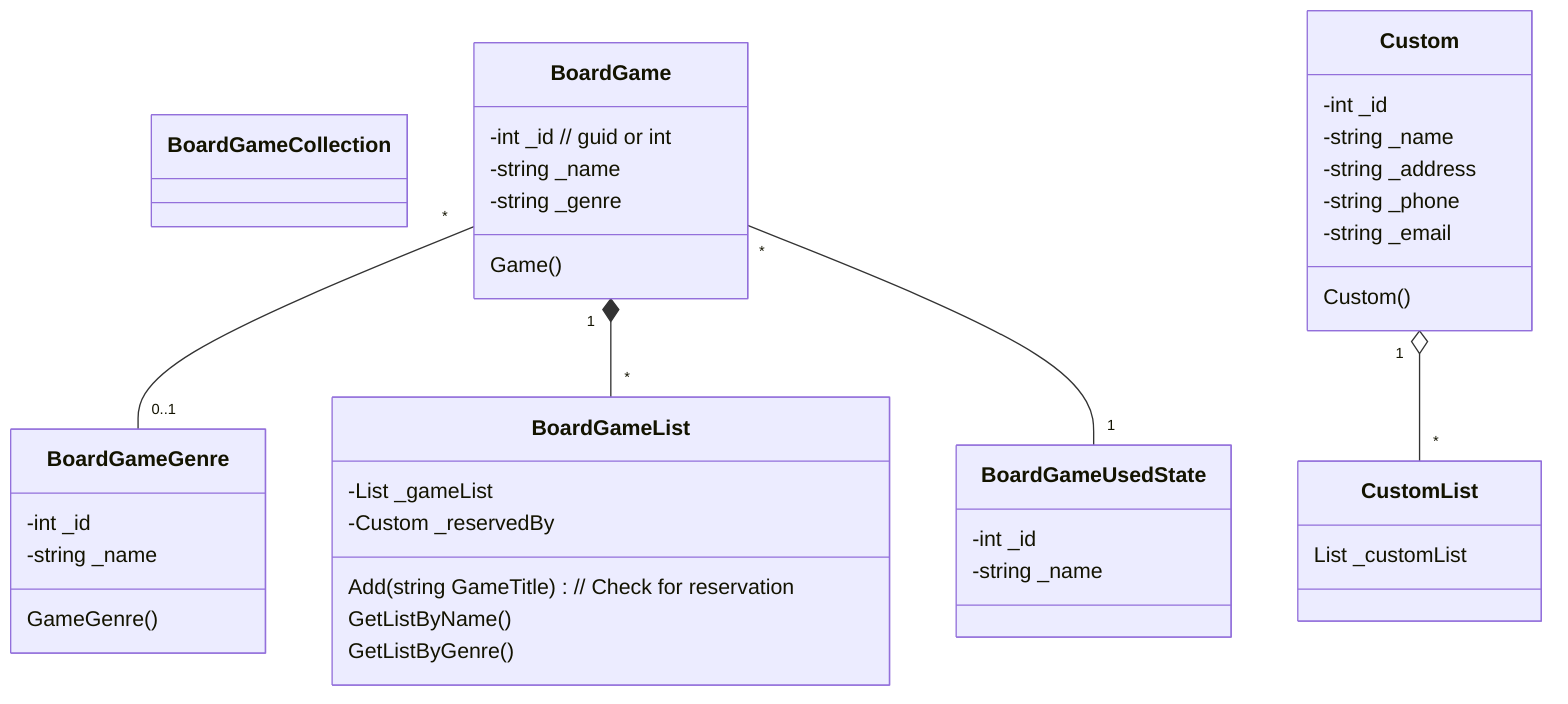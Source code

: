 classDiagram

    class BoardGameGenre {
        -int _id
        -string _name
        GameGenre()
    }

    class BoardGameUsedState {
        -int _id
        -string _name
    }

    class BoardGameCollection {
        
    }

    class BoardGame {
        -int _id // guid or int
        -string _name
        -string _genre
        Game()
    }
    class BoardGameList  {
        -List<Game> _gameList
        -Custom _reservedBy
        Add(string GameTitle) // Check for reservation
        GetListByName()
        GetListByGenre()
    }
    class Custom {
        -int _id
        -string _name
        -string _address
        -string _phone
        -string _email
        Custom()
    }
    class CustomList {
        List<Custom> _customList
    }

    Class
    BoardGame "*" -- "0..1" BoardGameGenre
    BoardGame "1" *-- "*" BoardGameList
    BoardGame "*" -- "1" BoardGameUsedState
    Custom "1" o-- "*" CustomList